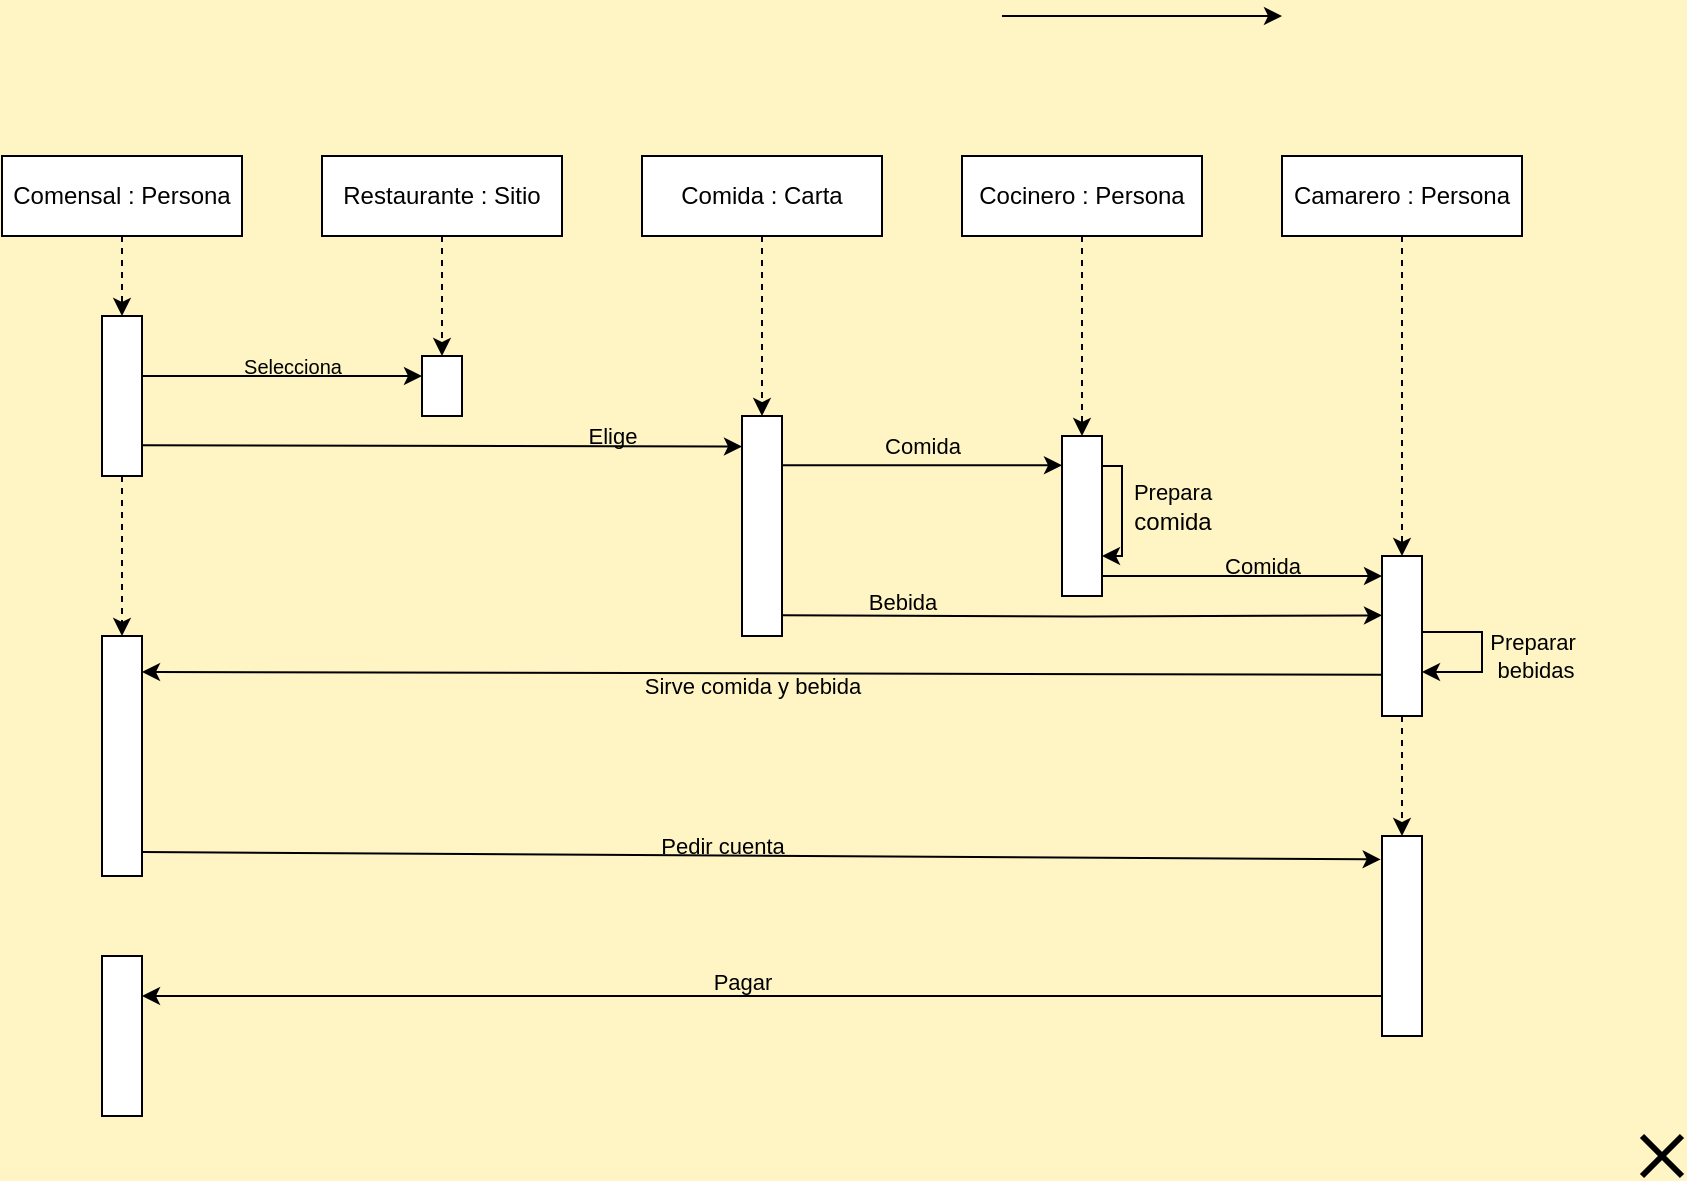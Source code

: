 <mxfile version="24.4.6" type="device">
  <diagram name="Página-1" id="CBR-pMvpNvf4DPiNlyrw">
    <mxGraphModel dx="956" dy="526" grid="1" gridSize="10" guides="1" tooltips="1" connect="1" arrows="0" fold="1" page="1" pageScale="1" pageWidth="1169" pageHeight="827" background="#FFF4C3" math="0" shadow="0">
      <root>
        <mxCell id="0" />
        <mxCell id="1" parent="0" />
        <mxCell id="OzoSG0Pu-Z7uOkjksjxz-8" style="edgeStyle=orthogonalEdgeStyle;rounded=0;orthogonalLoop=1;jettySize=auto;html=1;exitX=0.5;exitY=1;exitDx=0;exitDy=0;dashed=1;" parent="1" source="OzoSG0Pu-Z7uOkjksjxz-1" target="OzoSG0Pu-Z7uOkjksjxz-3" edge="1">
          <mxGeometry relative="1" as="geometry" />
        </mxCell>
        <mxCell id="OzoSG0Pu-Z7uOkjksjxz-1" value="Comensal : Persona" style="rounded=0;whiteSpace=wrap;html=1;" parent="1" vertex="1">
          <mxGeometry x="120" y="120" width="120" height="40" as="geometry" />
        </mxCell>
        <mxCell id="rTgTp7jWXFwOzPrvILHo-20" style="edgeStyle=orthogonalEdgeStyle;rounded=0;orthogonalLoop=1;jettySize=auto;html=1;exitX=0.5;exitY=1;exitDx=0;exitDy=0;entryX=0.5;entryY=0;entryDx=0;entryDy=0;startArrow=none;startFill=0;endArrow=classic;endFill=1;dashed=1;" edge="1" parent="1" source="OzoSG0Pu-Z7uOkjksjxz-3" target="rTgTp7jWXFwOzPrvILHo-13">
          <mxGeometry relative="1" as="geometry" />
        </mxCell>
        <mxCell id="OzoSG0Pu-Z7uOkjksjxz-3" value="" style="rounded=0;whiteSpace=wrap;html=1;" parent="1" vertex="1">
          <mxGeometry x="170" y="200" width="20" height="80" as="geometry" />
        </mxCell>
        <mxCell id="OzoSG0Pu-Z7uOkjksjxz-16" value="" style="shape=umlDestroy;whiteSpace=wrap;html=1;strokeWidth=3;targetShapes=umlLifeline;" parent="1" vertex="1">
          <mxGeometry x="940" y="610" width="20" height="20" as="geometry" />
        </mxCell>
        <mxCell id="ZeQWAFRNg3F0iEA5SLW--23" style="edgeStyle=orthogonalEdgeStyle;rounded=0;orthogonalLoop=1;jettySize=auto;html=1;exitX=0.5;exitY=1;exitDx=0;exitDy=0;dashed=1;" parent="1" source="ZeQWAFRNg3F0iEA5SLW--18" target="ZeQWAFRNg3F0iEA5SLW--19" edge="1">
          <mxGeometry relative="1" as="geometry" />
        </mxCell>
        <mxCell id="ZeQWAFRNg3F0iEA5SLW--18" value="Restaurante : Sitio" style="rounded=0;whiteSpace=wrap;html=1;" parent="1" vertex="1">
          <mxGeometry x="280" y="120" width="120" height="40" as="geometry" />
        </mxCell>
        <mxCell id="ZeQWAFRNg3F0iEA5SLW--19" value="" style="rounded=0;whiteSpace=wrap;html=1;" parent="1" vertex="1">
          <mxGeometry x="330" y="220" width="20" height="30" as="geometry" />
        </mxCell>
        <mxCell id="ZeQWAFRNg3F0iEA5SLW--21" style="edgeStyle=orthogonalEdgeStyle;rounded=0;orthogonalLoop=1;jettySize=auto;html=1;exitX=1;exitY=0.5;exitDx=0;exitDy=0;entryX=0;entryY=0.25;entryDx=0;entryDy=0;" parent="1" edge="1">
          <mxGeometry relative="1" as="geometry">
            <mxPoint x="620" y="50" as="sourcePoint" />
            <mxPoint x="760" y="50" as="targetPoint" />
          </mxGeometry>
        </mxCell>
        <mxCell id="ZeQWAFRNg3F0iEA5SLW--22" style="edgeStyle=orthogonalEdgeStyle;rounded=0;orthogonalLoop=1;jettySize=auto;html=1;exitX=1;exitY=0.5;exitDx=0;exitDy=0;entryX=0;entryY=0.25;entryDx=0;entryDy=0;" parent="1" edge="1">
          <mxGeometry relative="1" as="geometry">
            <mxPoint x="190" y="230" as="sourcePoint" />
            <mxPoint x="330" y="230" as="targetPoint" />
          </mxGeometry>
        </mxCell>
        <mxCell id="ZeQWAFRNg3F0iEA5SLW--24" value="&lt;div style=&quot;font-size: 11px;&quot;&gt;&lt;font style=&quot;font-size: 10px;&quot;&gt;Selecciona&lt;/font&gt;&lt;/div&gt;" style="text;html=1;align=center;verticalAlign=middle;resizable=0;points=[];autosize=1;strokeColor=none;fillColor=none;" parent="1" vertex="1">
          <mxGeometry x="230" y="210" width="70" height="30" as="geometry" />
        </mxCell>
        <mxCell id="rTgTp7jWXFwOzPrvILHo-1" style="edgeStyle=orthogonalEdgeStyle;rounded=0;orthogonalLoop=1;jettySize=auto;html=1;exitX=0.5;exitY=1;exitDx=0;exitDy=0;entryX=0.5;entryY=0;entryDx=0;entryDy=0;dashed=1;" edge="1" parent="1" source="ZeQWAFRNg3F0iEA5SLW--25" target="ZeQWAFRNg3F0iEA5SLW--27">
          <mxGeometry relative="1" as="geometry" />
        </mxCell>
        <mxCell id="ZeQWAFRNg3F0iEA5SLW--25" value="Comida : Carta" style="rounded=0;whiteSpace=wrap;html=1;" parent="1" vertex="1">
          <mxGeometry x="440" y="120" width="120" height="40" as="geometry" />
        </mxCell>
        <mxCell id="rTgTp7jWXFwOzPrvILHo-2" style="edgeStyle=orthogonalEdgeStyle;rounded=0;orthogonalLoop=1;jettySize=auto;html=1;exitX=0.5;exitY=1;exitDx=0;exitDy=0;dashed=1;" edge="1" parent="1" source="ZeQWAFRNg3F0iEA5SLW--26" target="ZeQWAFRNg3F0iEA5SLW--28">
          <mxGeometry relative="1" as="geometry" />
        </mxCell>
        <mxCell id="ZeQWAFRNg3F0iEA5SLW--26" value="Cocinero : Persona" style="rounded=0;whiteSpace=wrap;html=1;" parent="1" vertex="1">
          <mxGeometry x="600" y="120" width="120" height="40" as="geometry" />
        </mxCell>
        <mxCell id="ZeQWAFRNg3F0iEA5SLW--27" value="" style="rounded=0;whiteSpace=wrap;html=1;" parent="1" vertex="1">
          <mxGeometry x="490" y="250" width="20" height="110" as="geometry" />
        </mxCell>
        <mxCell id="ZeQWAFRNg3F0iEA5SLW--28" value="" style="rounded=0;whiteSpace=wrap;html=1;" parent="1" vertex="1">
          <mxGeometry x="650" y="260" width="20" height="80" as="geometry" />
        </mxCell>
        <mxCell id="ZeQWAFRNg3F0iEA5SLW--30" style="rounded=0;orthogonalLoop=1;jettySize=auto;html=1;exitX=1;exitY=0.5;exitDx=0;exitDy=0;entryX=0;entryY=0.139;entryDx=0;entryDy=0;entryPerimeter=0;" parent="1" edge="1" target="ZeQWAFRNg3F0iEA5SLW--27">
          <mxGeometry relative="1" as="geometry">
            <mxPoint x="190" y="264.67" as="sourcePoint" />
            <mxPoint x="460" y="265" as="targetPoint" />
          </mxGeometry>
        </mxCell>
        <mxCell id="rTgTp7jWXFwOzPrvILHo-3" value="&lt;font style=&quot;font-size: 11px;&quot;&gt;Elige&lt;/font&gt;" style="text;html=1;align=center;verticalAlign=middle;resizable=0;points=[];autosize=1;strokeColor=none;fillColor=none;" vertex="1" parent="1">
          <mxGeometry x="400" y="245" width="50" height="30" as="geometry" />
        </mxCell>
        <mxCell id="rTgTp7jWXFwOzPrvILHo-5" style="edgeStyle=orthogonalEdgeStyle;rounded=0;orthogonalLoop=1;jettySize=auto;html=1;exitX=1;exitY=0.5;exitDx=0;exitDy=0;entryX=0;entryY=0.25;entryDx=0;entryDy=0;startArrow=none;startFill=0;endArrow=classic;endFill=1;" edge="1" parent="1">
          <mxGeometry relative="1" as="geometry">
            <mxPoint x="510" y="274.67" as="sourcePoint" />
            <mxPoint x="650" y="274.67" as="targetPoint" />
          </mxGeometry>
        </mxCell>
        <mxCell id="rTgTp7jWXFwOzPrvILHo-12" style="edgeStyle=orthogonalEdgeStyle;rounded=0;orthogonalLoop=1;jettySize=auto;html=1;exitX=0.5;exitY=1;exitDx=0;exitDy=0;entryX=0.5;entryY=0;entryDx=0;entryDy=0;dashed=1;" edge="1" parent="1" source="rTgTp7jWXFwOzPrvILHo-7" target="rTgTp7jWXFwOzPrvILHo-8">
          <mxGeometry relative="1" as="geometry" />
        </mxCell>
        <mxCell id="rTgTp7jWXFwOzPrvILHo-7" value="Camarero : Persona" style="rounded=0;whiteSpace=wrap;html=1;" vertex="1" parent="1">
          <mxGeometry x="760" y="120" width="120" height="40" as="geometry" />
        </mxCell>
        <mxCell id="rTgTp7jWXFwOzPrvILHo-28" style="edgeStyle=orthogonalEdgeStyle;rounded=0;orthogonalLoop=1;jettySize=auto;html=1;exitX=0.5;exitY=1;exitDx=0;exitDy=0;entryX=0.5;entryY=0;entryDx=0;entryDy=0;dashed=1;" edge="1" parent="1" source="rTgTp7jWXFwOzPrvILHo-8" target="rTgTp7jWXFwOzPrvILHo-25">
          <mxGeometry relative="1" as="geometry" />
        </mxCell>
        <mxCell id="rTgTp7jWXFwOzPrvILHo-8" value="" style="rounded=0;whiteSpace=wrap;html=1;" vertex="1" parent="1">
          <mxGeometry x="810" y="320" width="20" height="80" as="geometry" />
        </mxCell>
        <mxCell id="rTgTp7jWXFwOzPrvILHo-9" style="edgeStyle=orthogonalEdgeStyle;rounded=0;orthogonalLoop=1;jettySize=auto;html=1;exitX=1;exitY=0.25;exitDx=0;exitDy=0;entryX=1;entryY=0.75;entryDx=0;entryDy=0;" edge="1" parent="1" source="ZeQWAFRNg3F0iEA5SLW--28" target="ZeQWAFRNg3F0iEA5SLW--28">
          <mxGeometry relative="1" as="geometry">
            <Array as="points">
              <mxPoint x="670" y="275" />
              <mxPoint x="680" y="275" />
              <mxPoint x="680" y="320" />
            </Array>
          </mxGeometry>
        </mxCell>
        <mxCell id="rTgTp7jWXFwOzPrvILHo-10" style="edgeStyle=orthogonalEdgeStyle;rounded=0;orthogonalLoop=1;jettySize=auto;html=1;exitX=1;exitY=0.5;exitDx=0;exitDy=0;entryX=0;entryY=0.25;entryDx=0;entryDy=0;" edge="1" parent="1">
          <mxGeometry relative="1" as="geometry">
            <mxPoint x="670" y="330" as="sourcePoint" />
            <mxPoint x="810" y="330" as="targetPoint" />
          </mxGeometry>
        </mxCell>
        <mxCell id="rTgTp7jWXFwOzPrvILHo-11" value="&lt;div&gt;&lt;font style=&quot;font-size: 11px;&quot;&gt;Prepara&lt;/font&gt;&lt;/div&gt;comida" style="text;html=1;align=center;verticalAlign=middle;resizable=0;points=[];autosize=1;strokeColor=none;fillColor=none;" vertex="1" parent="1">
          <mxGeometry x="675" y="275" width="60" height="40" as="geometry" />
        </mxCell>
        <mxCell id="rTgTp7jWXFwOzPrvILHo-13" value="" style="rounded=0;whiteSpace=wrap;html=1;" vertex="1" parent="1">
          <mxGeometry x="170" y="360" width="20" height="120" as="geometry" />
        </mxCell>
        <mxCell id="rTgTp7jWXFwOzPrvILHo-14" style="rounded=0;orthogonalLoop=1;jettySize=auto;html=1;exitX=1;exitY=0.5;exitDx=0;exitDy=0;entryX=0;entryY=0.856;entryDx=0;entryDy=0;entryPerimeter=0;startArrow=classic;startFill=1;endArrow=none;endFill=0;" edge="1" parent="1">
          <mxGeometry relative="1" as="geometry">
            <mxPoint x="190" y="378" as="sourcePoint" />
            <mxPoint x="810" y="379.36" as="targetPoint" />
          </mxGeometry>
        </mxCell>
        <mxCell id="rTgTp7jWXFwOzPrvILHo-15" value="&lt;font style=&quot;font-size: 11px;&quot;&gt;Sirve comida y bebida&lt;/font&gt;" style="text;html=1;align=center;verticalAlign=middle;resizable=0;points=[];autosize=1;strokeColor=none;fillColor=none;" vertex="1" parent="1">
          <mxGeometry x="430" y="370" width="130" height="30" as="geometry" />
        </mxCell>
        <mxCell id="rTgTp7jWXFwOzPrvILHo-16" style="edgeStyle=orthogonalEdgeStyle;rounded=0;orthogonalLoop=1;jettySize=auto;html=1;exitX=0.5;exitY=1;exitDx=0;exitDy=0;" edge="1" parent="1" source="ZeQWAFRNg3F0iEA5SLW--27" target="ZeQWAFRNg3F0iEA5SLW--27">
          <mxGeometry relative="1" as="geometry" />
        </mxCell>
        <mxCell id="rTgTp7jWXFwOzPrvILHo-17" style="edgeStyle=orthogonalEdgeStyle;rounded=0;orthogonalLoop=1;jettySize=auto;html=1;exitX=1;exitY=0.5;exitDx=0;exitDy=0;entryX=0;entryY=0.371;entryDx=0;entryDy=0;entryPerimeter=0;" edge="1" parent="1" target="rTgTp7jWXFwOzPrvILHo-8">
          <mxGeometry relative="1" as="geometry">
            <mxPoint x="510" y="349.67" as="sourcePoint" />
            <mxPoint x="650" y="349.67" as="targetPoint" />
          </mxGeometry>
        </mxCell>
        <mxCell id="rTgTp7jWXFwOzPrvILHo-18" value="&lt;font style=&quot;font-size: 11px;&quot;&gt;Comida&lt;/font&gt;" style="text;html=1;align=center;verticalAlign=middle;resizable=0;points=[];autosize=1;strokeColor=none;fillColor=none;" vertex="1" parent="1">
          <mxGeometry x="550" y="250" width="60" height="30" as="geometry" />
        </mxCell>
        <mxCell id="rTgTp7jWXFwOzPrvILHo-19" value="&lt;font style=&quot;font-size: 11px;&quot;&gt;Bebida&lt;/font&gt;" style="text;html=1;align=center;verticalAlign=middle;resizable=0;points=[];autosize=1;strokeColor=none;fillColor=none;" vertex="1" parent="1">
          <mxGeometry x="540" y="328" width="60" height="30" as="geometry" />
        </mxCell>
        <mxCell id="rTgTp7jWXFwOzPrvILHo-22" style="edgeStyle=orthogonalEdgeStyle;rounded=0;orthogonalLoop=1;jettySize=auto;html=1;exitX=1;exitY=0.25;exitDx=0;exitDy=0;" edge="1" parent="1">
          <mxGeometry relative="1" as="geometry">
            <mxPoint x="830" y="358" as="sourcePoint" />
            <mxPoint x="830" y="378" as="targetPoint" />
            <Array as="points">
              <mxPoint x="860" y="358" />
              <mxPoint x="860" y="378" />
            </Array>
          </mxGeometry>
        </mxCell>
        <mxCell id="rTgTp7jWXFwOzPrvILHo-23" value="&lt;div style=&quot;font-size: 11px;&quot;&gt;&lt;font style=&quot;font-size: 11px;&quot;&gt;Preparar&lt;/font&gt;&lt;/div&gt;&lt;div style=&quot;font-size: 11px;&quot;&gt;&lt;font style=&quot;font-size: 11px;&quot;&gt;&amp;nbsp;bebidas&lt;/font&gt;&lt;/div&gt;" style="text;html=1;align=center;verticalAlign=middle;resizable=0;points=[];autosize=1;strokeColor=none;fillColor=none;" vertex="1" parent="1">
          <mxGeometry x="850" y="350" width="70" height="40" as="geometry" />
        </mxCell>
        <mxCell id="rTgTp7jWXFwOzPrvILHo-24" value="&lt;font style=&quot;font-size: 11px;&quot;&gt;Comida&lt;/font&gt;" style="text;html=1;align=center;verticalAlign=middle;resizable=0;points=[];autosize=1;strokeColor=none;fillColor=none;" vertex="1" parent="1">
          <mxGeometry x="720" y="310" width="60" height="30" as="geometry" />
        </mxCell>
        <mxCell id="rTgTp7jWXFwOzPrvILHo-30" style="edgeStyle=orthogonalEdgeStyle;rounded=0;orthogonalLoop=1;jettySize=auto;html=1;exitX=0;exitY=0.75;exitDx=0;exitDy=0;entryX=1;entryY=0.25;entryDx=0;entryDy=0;" edge="1" parent="1" source="rTgTp7jWXFwOzPrvILHo-25" target="rTgTp7jWXFwOzPrvILHo-29">
          <mxGeometry relative="1" as="geometry">
            <Array as="points">
              <mxPoint x="810" y="540" />
            </Array>
          </mxGeometry>
        </mxCell>
        <mxCell id="rTgTp7jWXFwOzPrvILHo-25" value="" style="rounded=0;whiteSpace=wrap;html=1;" vertex="1" parent="1">
          <mxGeometry x="810" y="460" width="20" height="100" as="geometry" />
        </mxCell>
        <mxCell id="rTgTp7jWXFwOzPrvILHo-26" style="rounded=0;orthogonalLoop=1;jettySize=auto;html=1;exitX=1;exitY=0.9;exitDx=0;exitDy=0;entryX=-0.033;entryY=0.117;entryDx=0;entryDy=0;entryPerimeter=0;exitPerimeter=0;" edge="1" parent="1" source="rTgTp7jWXFwOzPrvILHo-13" target="rTgTp7jWXFwOzPrvILHo-25">
          <mxGeometry relative="1" as="geometry" />
        </mxCell>
        <mxCell id="rTgTp7jWXFwOzPrvILHo-27" value="&lt;font style=&quot;font-size: 11px;&quot;&gt;Pedir cuenta&lt;/font&gt;" style="text;html=1;align=center;verticalAlign=middle;resizable=0;points=[];autosize=1;strokeColor=none;fillColor=none;" vertex="1" parent="1">
          <mxGeometry x="440" y="450" width="80" height="30" as="geometry" />
        </mxCell>
        <mxCell id="rTgTp7jWXFwOzPrvILHo-29" value="" style="rounded=0;whiteSpace=wrap;html=1;" vertex="1" parent="1">
          <mxGeometry x="170" y="520" width="20" height="80" as="geometry" />
        </mxCell>
        <mxCell id="rTgTp7jWXFwOzPrvILHo-31" value="&lt;font style=&quot;font-size: 11px;&quot;&gt;Pagar&lt;/font&gt;" style="text;html=1;align=center;verticalAlign=middle;resizable=0;points=[];autosize=1;strokeColor=none;fillColor=none;" vertex="1" parent="1">
          <mxGeometry x="465" y="518" width="50" height="30" as="geometry" />
        </mxCell>
      </root>
    </mxGraphModel>
  </diagram>
</mxfile>
